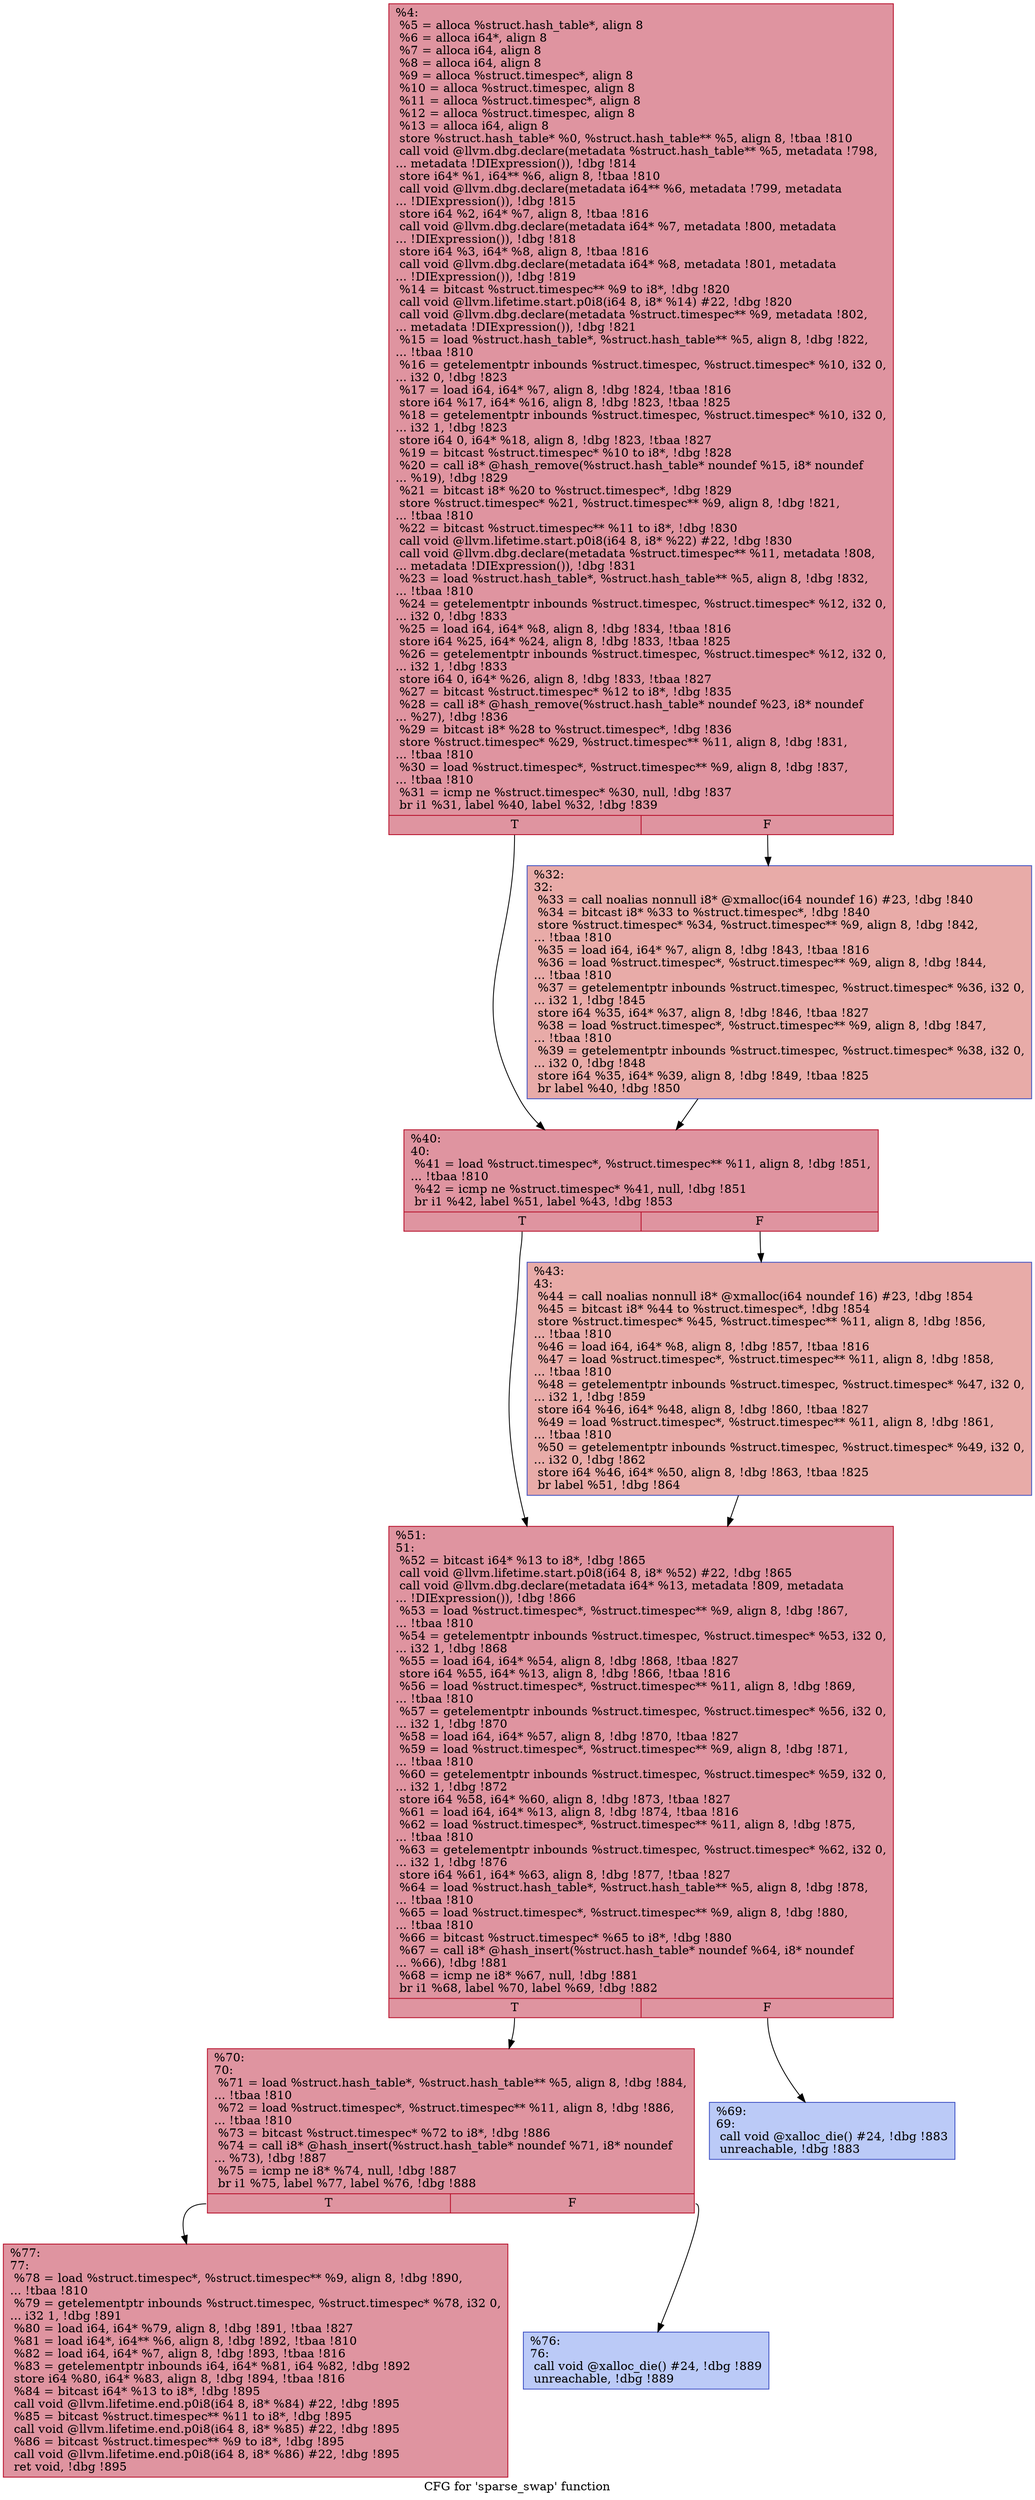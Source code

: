 digraph "CFG for 'sparse_swap' function" {
	label="CFG for 'sparse_swap' function";

	Node0x19aa6c0 [shape=record,color="#b70d28ff", style=filled, fillcolor="#b70d2870",label="{%4:\l  %5 = alloca %struct.hash_table*, align 8\l  %6 = alloca i64*, align 8\l  %7 = alloca i64, align 8\l  %8 = alloca i64, align 8\l  %9 = alloca %struct.timespec*, align 8\l  %10 = alloca %struct.timespec, align 8\l  %11 = alloca %struct.timespec*, align 8\l  %12 = alloca %struct.timespec, align 8\l  %13 = alloca i64, align 8\l  store %struct.hash_table* %0, %struct.hash_table** %5, align 8, !tbaa !810\l  call void @llvm.dbg.declare(metadata %struct.hash_table** %5, metadata !798,\l... metadata !DIExpression()), !dbg !814\l  store i64* %1, i64** %6, align 8, !tbaa !810\l  call void @llvm.dbg.declare(metadata i64** %6, metadata !799, metadata\l... !DIExpression()), !dbg !815\l  store i64 %2, i64* %7, align 8, !tbaa !816\l  call void @llvm.dbg.declare(metadata i64* %7, metadata !800, metadata\l... !DIExpression()), !dbg !818\l  store i64 %3, i64* %8, align 8, !tbaa !816\l  call void @llvm.dbg.declare(metadata i64* %8, metadata !801, metadata\l... !DIExpression()), !dbg !819\l  %14 = bitcast %struct.timespec** %9 to i8*, !dbg !820\l  call void @llvm.lifetime.start.p0i8(i64 8, i8* %14) #22, !dbg !820\l  call void @llvm.dbg.declare(metadata %struct.timespec** %9, metadata !802,\l... metadata !DIExpression()), !dbg !821\l  %15 = load %struct.hash_table*, %struct.hash_table** %5, align 8, !dbg !822,\l... !tbaa !810\l  %16 = getelementptr inbounds %struct.timespec, %struct.timespec* %10, i32 0,\l... i32 0, !dbg !823\l  %17 = load i64, i64* %7, align 8, !dbg !824, !tbaa !816\l  store i64 %17, i64* %16, align 8, !dbg !823, !tbaa !825\l  %18 = getelementptr inbounds %struct.timespec, %struct.timespec* %10, i32 0,\l... i32 1, !dbg !823\l  store i64 0, i64* %18, align 8, !dbg !823, !tbaa !827\l  %19 = bitcast %struct.timespec* %10 to i8*, !dbg !828\l  %20 = call i8* @hash_remove(%struct.hash_table* noundef %15, i8* noundef\l... %19), !dbg !829\l  %21 = bitcast i8* %20 to %struct.timespec*, !dbg !829\l  store %struct.timespec* %21, %struct.timespec** %9, align 8, !dbg !821,\l... !tbaa !810\l  %22 = bitcast %struct.timespec** %11 to i8*, !dbg !830\l  call void @llvm.lifetime.start.p0i8(i64 8, i8* %22) #22, !dbg !830\l  call void @llvm.dbg.declare(metadata %struct.timespec** %11, metadata !808,\l... metadata !DIExpression()), !dbg !831\l  %23 = load %struct.hash_table*, %struct.hash_table** %5, align 8, !dbg !832,\l... !tbaa !810\l  %24 = getelementptr inbounds %struct.timespec, %struct.timespec* %12, i32 0,\l... i32 0, !dbg !833\l  %25 = load i64, i64* %8, align 8, !dbg !834, !tbaa !816\l  store i64 %25, i64* %24, align 8, !dbg !833, !tbaa !825\l  %26 = getelementptr inbounds %struct.timespec, %struct.timespec* %12, i32 0,\l... i32 1, !dbg !833\l  store i64 0, i64* %26, align 8, !dbg !833, !tbaa !827\l  %27 = bitcast %struct.timespec* %12 to i8*, !dbg !835\l  %28 = call i8* @hash_remove(%struct.hash_table* noundef %23, i8* noundef\l... %27), !dbg !836\l  %29 = bitcast i8* %28 to %struct.timespec*, !dbg !836\l  store %struct.timespec* %29, %struct.timespec** %11, align 8, !dbg !831,\l... !tbaa !810\l  %30 = load %struct.timespec*, %struct.timespec** %9, align 8, !dbg !837,\l... !tbaa !810\l  %31 = icmp ne %struct.timespec* %30, null, !dbg !837\l  br i1 %31, label %40, label %32, !dbg !839\l|{<s0>T|<s1>F}}"];
	Node0x19aa6c0:s0 -> Node0x19aa760;
	Node0x19aa6c0:s1 -> Node0x19aa710;
	Node0x19aa710 [shape=record,color="#3d50c3ff", style=filled, fillcolor="#cc403a70",label="{%32:\l32:                                               \l  %33 = call noalias nonnull i8* @xmalloc(i64 noundef 16) #23, !dbg !840\l  %34 = bitcast i8* %33 to %struct.timespec*, !dbg !840\l  store %struct.timespec* %34, %struct.timespec** %9, align 8, !dbg !842,\l... !tbaa !810\l  %35 = load i64, i64* %7, align 8, !dbg !843, !tbaa !816\l  %36 = load %struct.timespec*, %struct.timespec** %9, align 8, !dbg !844,\l... !tbaa !810\l  %37 = getelementptr inbounds %struct.timespec, %struct.timespec* %36, i32 0,\l... i32 1, !dbg !845\l  store i64 %35, i64* %37, align 8, !dbg !846, !tbaa !827\l  %38 = load %struct.timespec*, %struct.timespec** %9, align 8, !dbg !847,\l... !tbaa !810\l  %39 = getelementptr inbounds %struct.timespec, %struct.timespec* %38, i32 0,\l... i32 0, !dbg !848\l  store i64 %35, i64* %39, align 8, !dbg !849, !tbaa !825\l  br label %40, !dbg !850\l}"];
	Node0x19aa710 -> Node0x19aa760;
	Node0x19aa760 [shape=record,color="#b70d28ff", style=filled, fillcolor="#b70d2870",label="{%40:\l40:                                               \l  %41 = load %struct.timespec*, %struct.timespec** %11, align 8, !dbg !851,\l... !tbaa !810\l  %42 = icmp ne %struct.timespec* %41, null, !dbg !851\l  br i1 %42, label %51, label %43, !dbg !853\l|{<s0>T|<s1>F}}"];
	Node0x19aa760:s0 -> Node0x19aa800;
	Node0x19aa760:s1 -> Node0x19aa7b0;
	Node0x19aa7b0 [shape=record,color="#3d50c3ff", style=filled, fillcolor="#cc403a70",label="{%43:\l43:                                               \l  %44 = call noalias nonnull i8* @xmalloc(i64 noundef 16) #23, !dbg !854\l  %45 = bitcast i8* %44 to %struct.timespec*, !dbg !854\l  store %struct.timespec* %45, %struct.timespec** %11, align 8, !dbg !856,\l... !tbaa !810\l  %46 = load i64, i64* %8, align 8, !dbg !857, !tbaa !816\l  %47 = load %struct.timespec*, %struct.timespec** %11, align 8, !dbg !858,\l... !tbaa !810\l  %48 = getelementptr inbounds %struct.timespec, %struct.timespec* %47, i32 0,\l... i32 1, !dbg !859\l  store i64 %46, i64* %48, align 8, !dbg !860, !tbaa !827\l  %49 = load %struct.timespec*, %struct.timespec** %11, align 8, !dbg !861,\l... !tbaa !810\l  %50 = getelementptr inbounds %struct.timespec, %struct.timespec* %49, i32 0,\l... i32 0, !dbg !862\l  store i64 %46, i64* %50, align 8, !dbg !863, !tbaa !825\l  br label %51, !dbg !864\l}"];
	Node0x19aa7b0 -> Node0x19aa800;
	Node0x19aa800 [shape=record,color="#b70d28ff", style=filled, fillcolor="#b70d2870",label="{%51:\l51:                                               \l  %52 = bitcast i64* %13 to i8*, !dbg !865\l  call void @llvm.lifetime.start.p0i8(i64 8, i8* %52) #22, !dbg !865\l  call void @llvm.dbg.declare(metadata i64* %13, metadata !809, metadata\l... !DIExpression()), !dbg !866\l  %53 = load %struct.timespec*, %struct.timespec** %9, align 8, !dbg !867,\l... !tbaa !810\l  %54 = getelementptr inbounds %struct.timespec, %struct.timespec* %53, i32 0,\l... i32 1, !dbg !868\l  %55 = load i64, i64* %54, align 8, !dbg !868, !tbaa !827\l  store i64 %55, i64* %13, align 8, !dbg !866, !tbaa !816\l  %56 = load %struct.timespec*, %struct.timespec** %11, align 8, !dbg !869,\l... !tbaa !810\l  %57 = getelementptr inbounds %struct.timespec, %struct.timespec* %56, i32 0,\l... i32 1, !dbg !870\l  %58 = load i64, i64* %57, align 8, !dbg !870, !tbaa !827\l  %59 = load %struct.timespec*, %struct.timespec** %9, align 8, !dbg !871,\l... !tbaa !810\l  %60 = getelementptr inbounds %struct.timespec, %struct.timespec* %59, i32 0,\l... i32 1, !dbg !872\l  store i64 %58, i64* %60, align 8, !dbg !873, !tbaa !827\l  %61 = load i64, i64* %13, align 8, !dbg !874, !tbaa !816\l  %62 = load %struct.timespec*, %struct.timespec** %11, align 8, !dbg !875,\l... !tbaa !810\l  %63 = getelementptr inbounds %struct.timespec, %struct.timespec* %62, i32 0,\l... i32 1, !dbg !876\l  store i64 %61, i64* %63, align 8, !dbg !877, !tbaa !827\l  %64 = load %struct.hash_table*, %struct.hash_table** %5, align 8, !dbg !878,\l... !tbaa !810\l  %65 = load %struct.timespec*, %struct.timespec** %9, align 8, !dbg !880,\l... !tbaa !810\l  %66 = bitcast %struct.timespec* %65 to i8*, !dbg !880\l  %67 = call i8* @hash_insert(%struct.hash_table* noundef %64, i8* noundef\l... %66), !dbg !881\l  %68 = icmp ne i8* %67, null, !dbg !881\l  br i1 %68, label %70, label %69, !dbg !882\l|{<s0>T|<s1>F}}"];
	Node0x19aa800:s0 -> Node0x19aa8a0;
	Node0x19aa800:s1 -> Node0x19aa850;
	Node0x19aa850 [shape=record,color="#3d50c3ff", style=filled, fillcolor="#6687ed70",label="{%69:\l69:                                               \l  call void @xalloc_die() #24, !dbg !883\l  unreachable, !dbg !883\l}"];
	Node0x19aa8a0 [shape=record,color="#b70d28ff", style=filled, fillcolor="#b70d2870",label="{%70:\l70:                                               \l  %71 = load %struct.hash_table*, %struct.hash_table** %5, align 8, !dbg !884,\l... !tbaa !810\l  %72 = load %struct.timespec*, %struct.timespec** %11, align 8, !dbg !886,\l... !tbaa !810\l  %73 = bitcast %struct.timespec* %72 to i8*, !dbg !886\l  %74 = call i8* @hash_insert(%struct.hash_table* noundef %71, i8* noundef\l... %73), !dbg !887\l  %75 = icmp ne i8* %74, null, !dbg !887\l  br i1 %75, label %77, label %76, !dbg !888\l|{<s0>T|<s1>F}}"];
	Node0x19aa8a0:s0 -> Node0x19aa940;
	Node0x19aa8a0:s1 -> Node0x19aa8f0;
	Node0x19aa8f0 [shape=record,color="#3d50c3ff", style=filled, fillcolor="#6687ed70",label="{%76:\l76:                                               \l  call void @xalloc_die() #24, !dbg !889\l  unreachable, !dbg !889\l}"];
	Node0x19aa940 [shape=record,color="#b70d28ff", style=filled, fillcolor="#b70d2870",label="{%77:\l77:                                               \l  %78 = load %struct.timespec*, %struct.timespec** %9, align 8, !dbg !890,\l... !tbaa !810\l  %79 = getelementptr inbounds %struct.timespec, %struct.timespec* %78, i32 0,\l... i32 1, !dbg !891\l  %80 = load i64, i64* %79, align 8, !dbg !891, !tbaa !827\l  %81 = load i64*, i64** %6, align 8, !dbg !892, !tbaa !810\l  %82 = load i64, i64* %7, align 8, !dbg !893, !tbaa !816\l  %83 = getelementptr inbounds i64, i64* %81, i64 %82, !dbg !892\l  store i64 %80, i64* %83, align 8, !dbg !894, !tbaa !816\l  %84 = bitcast i64* %13 to i8*, !dbg !895\l  call void @llvm.lifetime.end.p0i8(i64 8, i8* %84) #22, !dbg !895\l  %85 = bitcast %struct.timespec** %11 to i8*, !dbg !895\l  call void @llvm.lifetime.end.p0i8(i64 8, i8* %85) #22, !dbg !895\l  %86 = bitcast %struct.timespec** %9 to i8*, !dbg !895\l  call void @llvm.lifetime.end.p0i8(i64 8, i8* %86) #22, !dbg !895\l  ret void, !dbg !895\l}"];
}
